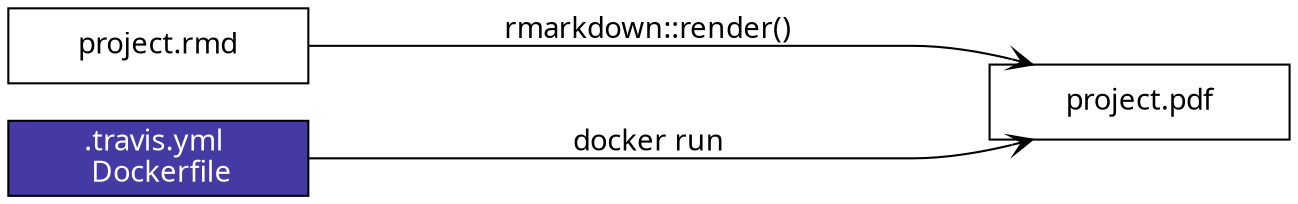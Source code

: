 digraph cicd {

graph [
  layout = dot
  rankdir = LR
]

node  [
  shape = rectangle
  color = black
  fixedsize = true
  width = 2.0
  style = solid
]

node  [
  fontname = "Fira Code"
  label = "project.rmd"
]
source

node [
  label = ".travis.yml \n Dockerfile"
  fillcolor = "#453AA4"
  style = filled
  fontcolor = white
]
computer

node [
  fontname = "Fira Code"
  label = "project.pdf"
  fontcolor = black
  fillcolor = white
]
binary

edge [
  arrowhead = "vee"
  color = black,
  fontname = "Fira Code"
  minlen = 5
]
source -> {binary} [
  label = "rmarkdown::render()"
  width = 1
]
computer -> {binary} [
  label = "docker run"
]
}
